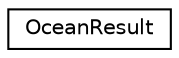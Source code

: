 digraph G
{
  edge [fontname="Helvetica",fontsize="10",labelfontname="Helvetica",labelfontsize="10"];
  node [fontname="Helvetica",fontsize="10",shape=record];
  rankdir=LR;
  Node1 [label="OceanResult",height=0.2,width=0.4,color="black", fillcolor="white", style="filled",URL="$d9/db9/structOceanResult.html"];
}

